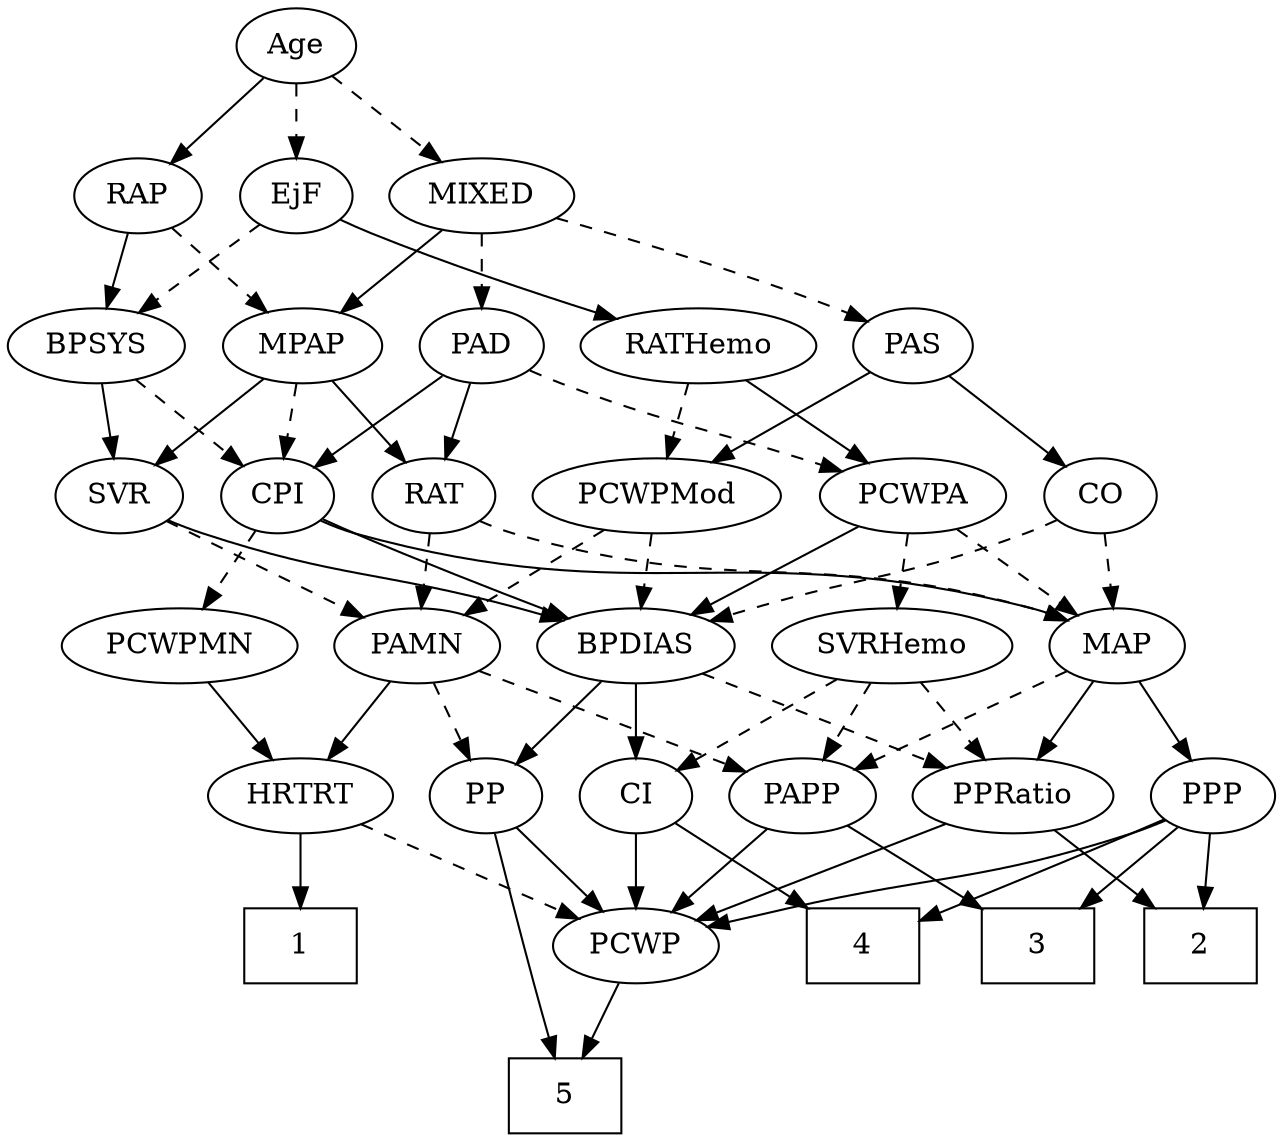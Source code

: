 strict digraph {
	graph [bb="0,0,561.7,540"];
	node [label="\N"];
	1	[height=0.5,
		pos="435,90",
		shape=box,
		width=0.75];
	2	[height=0.5,
		pos="31,90",
		shape=box,
		width=0.75];
	3	[height=0.5,
		pos="116,90",
		shape=box,
		width=0.75];
	4	[height=0.5,
		pos="195,90",
		shape=box,
		width=0.75];
	5	[height=0.5,
		pos="312,18",
		shape=box,
		width=0.75];
	Age	[height=0.5,
		pos="436,522",
		width=0.75];
	EjF	[height=0.5,
		pos="436,450",
		width=0.75];
	Age -> EjF	[pos="e,436,468.1 436,503.7 436,495.98 436,486.71 436,478.11",
		style=dashed];
	RAP	[height=0.5,
		pos="509,450",
		width=0.77632];
	Age -> RAP	[pos="e,494,465.38 450.77,506.83 461.09,496.94 475.06,483.55 486.73,472.36",
		style=solid];
	MIXED	[height=0.5,
		pos="351,450",
		width=1.1193];
	Age -> MIXED	[pos="e,369.4,466.16 419.61,507.5 407.59,497.61 391.03,483.96 377.19,472.56",
		style=dashed];
	BPSYS	[height=0.5,
		pos="524,378",
		width=1.0471];
	EjF -> BPSYS	[pos="e,505.26,393.91 452.97,435.5 465.49,425.54 482.79,411.78 497.18,400.34",
		style=dashed];
	RATHemo	[height=0.5,
		pos="255,378",
		width=1.3721];
	EjF -> RATHemo	[pos="e,289.91,390.76 414.82,438.61 409.99,436.35 404.85,434.03 400,432 366.82,418.13 328.58,404.24 299.71,394.16",
		style=solid];
	MPAP	[height=0.5,
		pos="433,378",
		width=0.97491];
	RAP -> MPAP	[pos="e,449.41,394.11 493.62,434.83 483.09,425.13 468.91,412.08 456.92,401.03",
		style=dashed];
	RAP -> BPSYS	[pos="e,520.3,396.28 512.63,432.05 514.3,424.26 516.32,414.82 518.2,406.08",
		style=solid];
	MIXED -> MPAP	[pos="e,415.52,393.92 368.79,433.81 380.15,424.11 395.06,411.39 407.65,400.64",
		style=solid];
	PAD	[height=0.5,
		pos="351,378",
		width=0.79437];
	MIXED -> PAD	[pos="e,351,396.1 351,431.7 351,423.98 351,414.71 351,406.11",
		style=dashed];
	PAS	[height=0.5,
		pos="161,378",
		width=0.75];
	MIXED -> PAS	[pos="e,182.15,389.46 318.77,439.05 287.35,429.08 238.38,412.83 197,396 195.18,395.26 193.31,394.47 191.44,393.66",
		style=dashed];
	CPI	[height=0.5,
		pos="442,306",
		width=0.75];
	MPAP -> CPI	[pos="e,439.8,324.1 435.22,359.7 436.22,351.98 437.41,342.71 438.51,334.11",
		style=dashed];
	RAT	[height=0.5,
		pos="370,306",
		width=0.75827];
	MPAP -> RAT	[pos="e,383.51,322.01 419.02,361.46 410.58,352.09 399.69,339.99 390.32,329.57",
		style=solid];
	SVR	[height=0.5,
		pos="515,306",
		width=0.77632];
	MPAP -> SVR	[pos="e,498.75,320.87 450.39,362.15 462.23,352.05 478.04,338.55 491.06,327.43",
		style=solid];
	BPSYS -> CPI	[pos="e,458.09,320.74 506.21,361.81 494.35,351.69 478.63,338.27 465.71,327.24",
		style=dashed];
	BPSYS -> SVR	[pos="e,517.2,324.1 521.78,359.7 520.78,351.98 519.59,342.71 518.49,334.11",
		style=solid];
	PAD -> CPI	[pos="e,424.82,320.22 368.55,363.5 382.23,352.98 401.42,338.22 416.75,326.42",
		style=solid];
	PAD -> RAT	[pos="e,365.44,323.79 355.6,360.05 357.75,352.14 360.35,342.54 362.76,333.69",
		style=solid];
	PCWPA	[height=0.5,
		pos="161,306",
		width=1.1555];
	PAD -> PCWPA	[pos="e,192.8,317.73 328.63,366.61 323.53,364.35 318.1,362.03 313,360 292.61,351.9 240.08,333.81 202.49,321.02",
		style=dashed];
	CO	[height=0.5,
		pos="74,306",
		width=0.75];
	BPDIAS	[height=0.5,
		pos="278,234",
		width=1.1735];
	CO -> BPDIAS	[pos="e,245.93,245.81 95.101,294.42 99.94,292.17 105.1,289.9 110,288 160.73,268.33 175.19,268.6 227,252 230.07,251.02 233.23,249.99 236.42,\
248.95",
		style=dashed];
	MAP	[height=0.5,
		pos="69,234",
		width=0.84854];
	CO -> MAP	[pos="e,70.222,252.1 72.764,287.7 72.213,279.98 71.551,270.71 70.937,262.11",
		style=dashed];
	PAS -> CO	[pos="e,90.723,320.46 144.23,363.5 131.35,353.14 113.37,338.67 98.824,326.97",
		style=solid];
	PCWPMod	[height=0.5,
		pos="273,306",
		width=1.4443];
	PAS -> PCWPMod	[pos="e,248.82,322.11 180,365.13 196.45,354.84 220.62,339.74 240.19,327.5",
		style=solid];
	PAMN	[height=0.5,
		pos="375,234",
		width=1.011];
	PP	[height=0.5,
		pos="350,162",
		width=0.75];
	PAMN -> PP	[pos="e,356,179.79 368.95,216.05 366.09,208.06 362.62,198.33 359.43,189.4",
		style=dashed];
	PAPP	[height=0.5,
		pos="201,162",
		width=0.88464];
	PAMN -> PAPP	[pos="e,226.13,173.48 347.45,222.15 320.52,211.51 278.38,194.79 242,180 239.91,179.15 237.77,178.27 235.6,177.39",
		style=dashed];
	HRTRT	[height=0.5,
		pos="435,162",
		width=1.1013];
	PAMN -> HRTRT	[pos="e,421.02,179.31 388.61,217.12 396.25,208.2 405.94,196.91 414.48,186.94",
		style=solid];
	RATHemo -> PCWPMod	[pos="e,268.56,324.28 259.36,360.05 261.36,352.26 263.79,342.82 266.04,334.08",
		style=dashed];
	RATHemo -> PCWPA	[pos="e,181.16,322.01 234.14,361.46 220.94,351.63 203.7,338.8 189.27,328.06",
		style=solid];
	PCWPMN	[height=0.5,
		pos="479,234",
		width=1.3902];
	CPI -> PCWPMN	[pos="e,469.95,252.12 450.58,288.76 454.94,280.53 460.33,270.32 465.25,261.02",
		style=dashed];
	CPI -> BPDIAS	[pos="e,307.92,246.91 420.76,294.76 415.93,292.49 410.8,290.13 406,288 376.46,274.92 342.67,260.97 317.23,250.67",
		style=solid];
	CPI -> MAP	[pos="e,91.876,246.02 421.5,293.94 416.55,291.66 411.18,289.49 406,288 278.25,251.14 237.45,286.34 109,252 106.51,251.33 103.98,250.55 \
101.45,249.68",
		style=solid];
	RAT -> PAMN	[pos="e,373.78,252.1 371.24,287.7 371.79,279.98 372.45,270.71 373.06,262.11",
		style=dashed];
	RAT -> MAP	[pos="e,92.344,246.04 349.46,294.08 344.5,291.79 339.15,289.59 334,288 237.25,258.08 206.32,280.01 109,252 106.59,251.31 104.13,250.51 \
101.67,249.64",
		style=dashed];
	SVR -> PAMN	[pos="e,399.66,247.33 493.43,294.22 470.89,282.94 435.2,265.1 408.89,251.94",
		style=dashed];
	SVR -> BPDIAS	[pos="e,310.06,245.91 493.37,294.22 488.4,291.98 483.07,289.76 478,288 414.06,265.77 395.11,270.53 330,252 326.66,251.05 323.2,250.02 \
319.75,248.96",
		style=solid];
	PCWPMod -> PAMN	[pos="e,354.4,249.14 295.38,289.64 310.23,279.45 329.85,265.98 345.91,254.97",
		style=dashed];
	PCWPMod -> BPDIAS	[pos="e,276.78,252.1 274.24,287.7 274.79,279.98 275.45,270.71 276.06,262.11",
		style=dashed];
	SVRHemo	[height=0.5,
		pos="168,234",
		width=1.3902];
	PCWPA -> SVRHemo	[pos="e,166.29,252.1 162.73,287.7 163.5,279.98 164.43,270.71 165.29,262.11",
		style=dashed];
	PCWPA -> BPDIAS	[pos="e,254.24,249.21 184.4,291 201.9,280.53 226.05,266.08 245.44,254.48",
		style=solid];
	PCWPA -> MAP	[pos="e,87.053,248.74 141.04,289.81 127.61,279.59 109.76,266.02 95.194,254.93",
		style=dashed];
	PCWPMN -> HRTRT	[pos="e,445.55,179.79 468.35,216.05 463.16,207.8 456.81,197.7 451.05,188.54",
		style=solid];
	PPRatio	[height=0.5,
		pos="112,162",
		width=1.1013];
	SVRHemo -> PPRatio	[pos="e,125.18,179.47 154.73,216.41 147.82,207.78 139.25,197.06 131.6,187.5",
		style=dashed];
	CI	[height=0.5,
		pos="278,162",
		width=0.75];
	SVRHemo -> CI	[pos="e,259.18,174.97 191.6,217.98 208.8,207.04 232.17,192.17 250.26,180.65",
		style=dashed];
	SVRHemo -> PAPP	[pos="e,193.09,179.79 175.99,216.05 179.8,207.97 184.44,198.12 188.69,189.11",
		style=dashed];
	BPDIAS -> PP	[pos="e,335.2,177.39 294.34,217.12 304.22,207.51 316.95,195.13 327.75,184.63",
		style=solid];
	BPDIAS -> PPRatio	[pos="e,140.03,174.82 249.09,220.81 221.42,209.14 179.57,191.49 149.39,178.77",
		style=dashed];
	BPDIAS -> CI	[pos="e,278,180.1 278,215.7 278,207.98 278,198.71 278,190.11",
		style=solid];
	PPP	[height=0.5,
		pos="27,162",
		width=0.75];
	MAP -> PPP	[pos="e,36.688,179.15 59.259,216.76 54.117,208.19 47.696,197.49 41.94,187.9",
		style=solid];
	MAP -> PPRatio	[pos="e,101.78,179.63 78.973,216.76 84.162,208.32 90.623,197.8 96.451,188.31",
		style=solid];
	MAP -> PAPP	[pos="e,178.39,174.99 91.094,221.28 112.48,209.94 145.11,192.64 169.27,179.83",
		style=dashed];
	PP -> 5	[pos="e,316.62,36.268 345.49,144.15 339.01,119.94 327,75.054 319.26,46.133",
		style=solid];
	PCWP	[height=0.5,
		pos="278,90",
		width=0.97491];
	PP -> PCWP	[pos="e,293.8,106.36 335.43,146.83 325.61,137.29 312.46,124.5 301.21,113.57",
		style=solid];
	PPP -> 2	[pos="e,30.023,108.1 27.989,143.7 28.43,135.98 28.959,126.71 29.451,118.11",
		style=solid];
	PPP -> 3	[pos="e,94.282,108.08 43.74,147.83 55.695,138.43 72.099,125.53 86.256,114.39",
		style=solid];
	PPP -> 4	[pos="e,167.91,101.78 48.225,150.72 53.057,148.45 58.186,146.1 63,144 72.155,140 122.46,119.89 158.25,105.63",
		style=solid];
	PPP -> PCWP	[pos="e,250.87,101.52 47.603,150.28 52.556,147.98 57.893,145.73 63,144 135.34,119.53 157.59,129.04 231,108 234.35,107.04 237.82,105.96 \
241.27,104.82",
		style=solid];
	PPRatio -> 2	[pos="e,50.818,108.13 94.424,145.81 83.99,136.79 70.529,125.16 58.694,114.93",
		style=solid];
	PPRatio -> PCWP	[pos="e,251.62,102.12 140.16,149.13 168.29,137.26 211.63,118.99 242.19,106.1",
		style=solid];
	PCWP -> 5	[pos="e,303.53,36.447 286.06,72.411 289.96,64.369 294.75,54.515 299.14,45.47",
		style=solid];
	CI -> 4	[pos="e,215.18,108.02 261.6,147.17 250.57,137.87 235.74,125.36 222.88,114.52",
		style=solid];
	CI -> PCWP	[pos="e,278,108.1 278,143.7 278,135.98 278,126.71 278,118.11",
		style=solid];
	PAPP -> 3	[pos="e,136.78,108.11 183.8,146.83 172.55,137.57 157.59,125.25 144.58,114.53",
		style=solid];
	PAPP -> PCWP	[pos="e,261.43,106.07 217.33,146.15 227.98,136.48 242.05,123.68 253.97,112.85",
		style=solid];
	HRTRT -> 1	[pos="e,435,108.1 435,143.7 435,135.98 435,126.71 435,118.11",
		style=solid];
	HRTRT -> PCWP	[pos="e,303.73,102.47 407.65,148.81 381.37,137.09 341.53,119.33 312.96,106.59",
		style=dashed];
}

